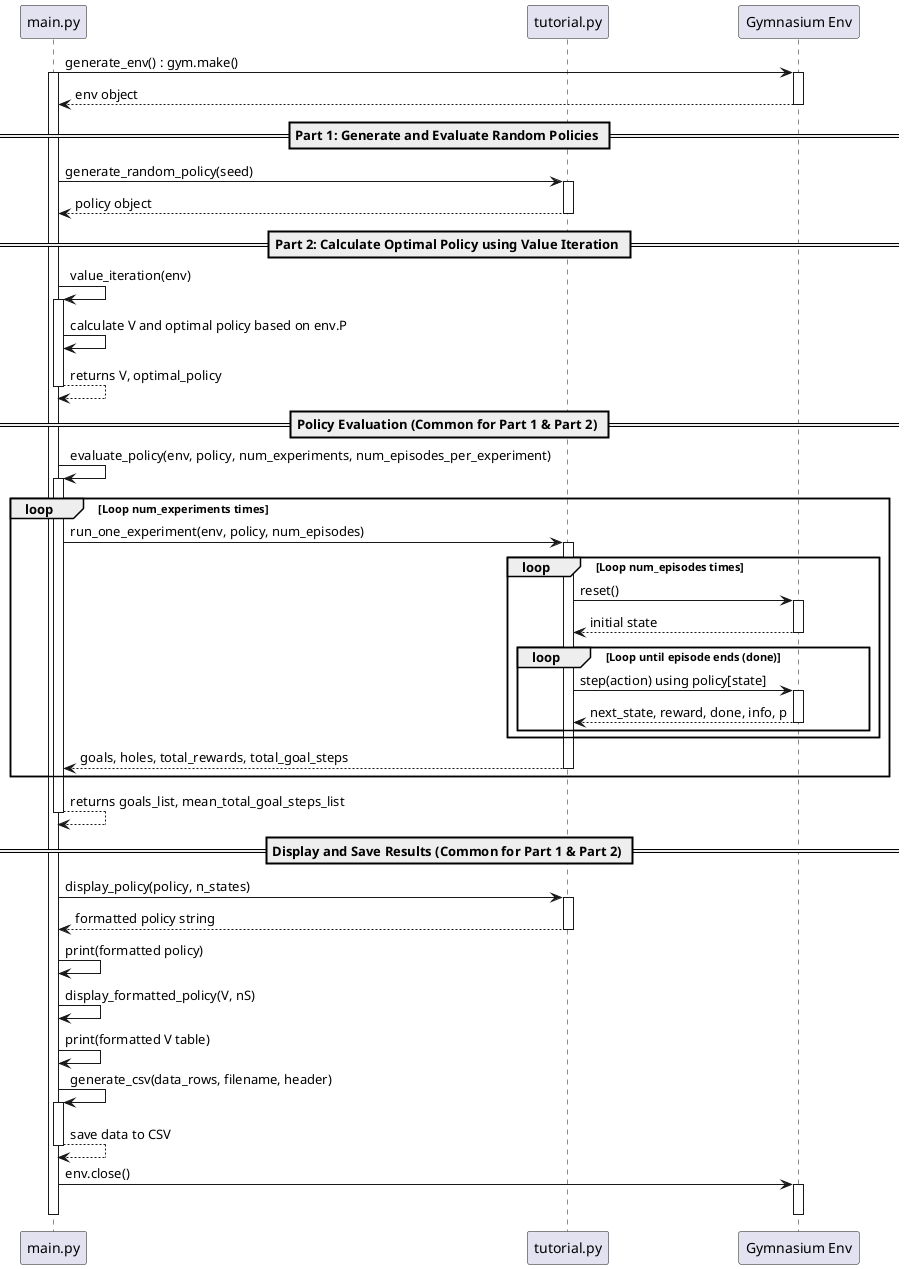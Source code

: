 @startuml
participant "main.py" as Main
participant "tutorial.py" as Tutorial
participant "Gymnasium Env" as Env

Main -> Env: generate_env() : gym.make()
activate Env
activate Main
Env --> Main: env object
deactivate Env

== Part 1: Generate and Evaluate Random Policies ==
Main -> Tutorial: generate_random_policy(seed)
activate Tutorial
Tutorial --> Main: policy object
deactivate Tutorial

== Part 2: Calculate Optimal Policy using Value Iteration ==
Main -> Main: value_iteration(env)
activate Main
Main -> Main: calculate V and optimal policy based on env.P
Main --> Main: returns V, optimal_policy
deactivate Main

== Policy Evaluation (Common for Part 1 & Part 2) ==
Main -> Main: evaluate_policy(env, policy, num_experiments, num_episodes_per_experiment)
activate Main
loop Loop num_experiments times
  Main -> Tutorial: run_one_experiment(env, policy, num_episodes)
  activate Tutorial
  loop Loop num_episodes times
    Tutorial -> Env: reset()
    activate Env
    Env --> Tutorial: initial state
    deactivate Env
    loop Loop until episode ends (done)
      Tutorial -> Env: step(action) using policy[state]
      activate Env
      Env --> Tutorial: next_state, reward, done, info, p
      deactivate Env
    end
  end
  Tutorial --> Main: goals, holes, total_rewards, total_goal_steps
  deactivate Tutorial
end
Main --> Main: returns goals_list, mean_total_goal_steps_list
deactivate Main

== Display and Save Results (Common for Part 1 & Part 2) ==
Main -> Tutorial: display_policy(policy, n_states)
activate Tutorial
Tutorial --> Main: formatted policy string
deactivate Tutorial
Main -> Main: print(formatted policy)
Main -> Main: display_formatted_policy(V, nS)
Main -> Main: print(formatted V table)
Main -> Main: generate_csv(data_rows, filename, header)
activate Main
Main --> Main: save data to CSV
deactivate Main

Main -> Env: env.close()
activate Env
deactivate Env
deactivate Main

@enduml

' @startuml
' participant "main.py" as Main
' participant "tutorial.py" as Tutorial
' participant "Gymnasium Env" as Env

' Main -> Env: generate_env() : gym.make()
' activate Env
' activate Main
' Env --> Main: env object
' deactivate Env

' == Part 1: 랜덤 정책 생성 및 평가 ==
' Main -> Tutorial: generate_random_policy(seed)
' activate Tutorial
' Tutorial --> Main: policy object
' deactivate Tutorial

' == Part 2: 가치 반복으로 최적 정책 계산 ==
' Main -> Main: value_iteration(env)
' activate Main
' Main -> Main: calculate V and optimal policy based on env.P
' Main --> Main: returns V, optimal_policy
' deactivate Main

' == 정책 평가 (Part 1 & Part 2 공통) ==
' Main -> Main: evaluate_policy(env, policy, num_experiments, num_episodes_per_experiment)
' activate Main
' loop num_experiments 회 반복
'   Main -> Tutorial: run_one_experiment(env, policy, num_episodes)
'   activate Tutorial
'   loop num_episodes 회 반복
'     Tutorial -> Env: reset()
'     activate Env
'     Env --> Tutorial: initial state
'     deactivate Env
'     loop 에피소드 종료까지 (done)
'       Tutorial -> Env: step(action) using policy[state]
'       activate Env
'       Env --> Tutorial: next_state, reward, done, info, p
'       deactivate Env
'     end
'   end
'   Tutorial --> Main: goals, holes, total_rewards, total_goal_steps
'   deactivate Tutorial
' end
' Main --> Main: returns goals_list, mean_total_goal_steps_list
' deactivate Main

' == 결과 표시 및 저장 (Part 1 & Part 2 공통) ==
' Main -> Tutorial: display_policy(policy, n_states)
' activate Tutorial
' Tutorial --> Main: formatted policy string
' deactivate Tutorial
' Main -> Main: print(formatted policy)
' Main -> Main: display_formatted_policy(V, nS)
' Main -> Main: print(formatted V table)
' Main -> Main: generate_csv(data_rows, filename, header)
' activate Main
' Main --> Main: save data to CSV
' deactivate Main

' Main -> Env: env.close()
' activate Env
' deactivate Env
' deactivate Main

' @enduml
